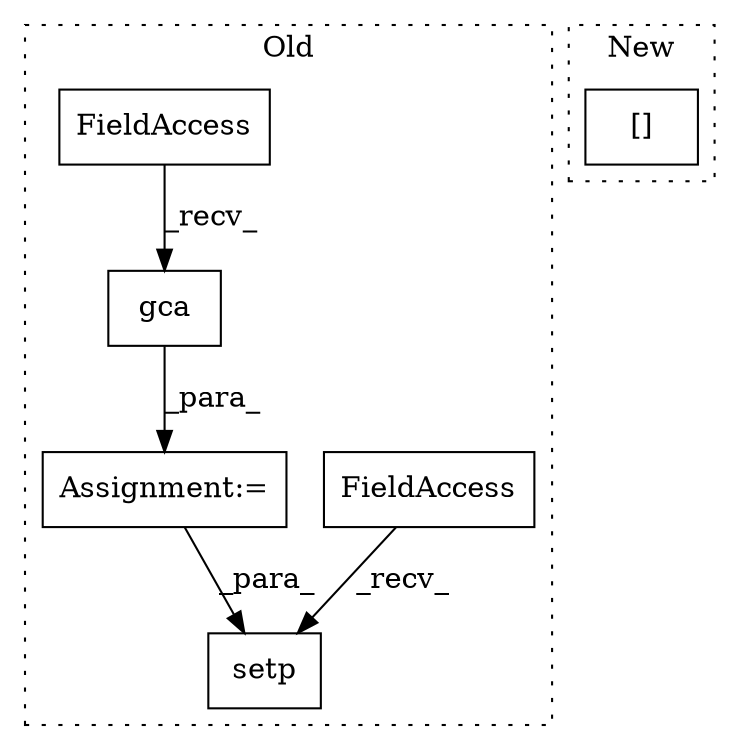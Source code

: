 digraph G {
subgraph cluster0 {
1 [label="setp" a="32" s="2260,2313" l="5,1" shape="box"];
3 [label="Assignment:=" a="7" s="2182" l="1" shape="box"];
4 [label="FieldAccess" a="22" s="2242" l="10" shape="box"];
5 [label="gca" a="32" s="2223" l="5" shape="box"];
6 [label="FieldAccess" a="22" s="2205" l="10" shape="box"];
label = "Old";
style="dotted";
}
subgraph cluster1 {
2 [label="[]" a="2" s="1630,1635" l="4,1" shape="box"];
label = "New";
style="dotted";
}
3 -> 1 [label="_para_"];
4 -> 1 [label="_recv_"];
5 -> 3 [label="_para_"];
6 -> 5 [label="_recv_"];
}